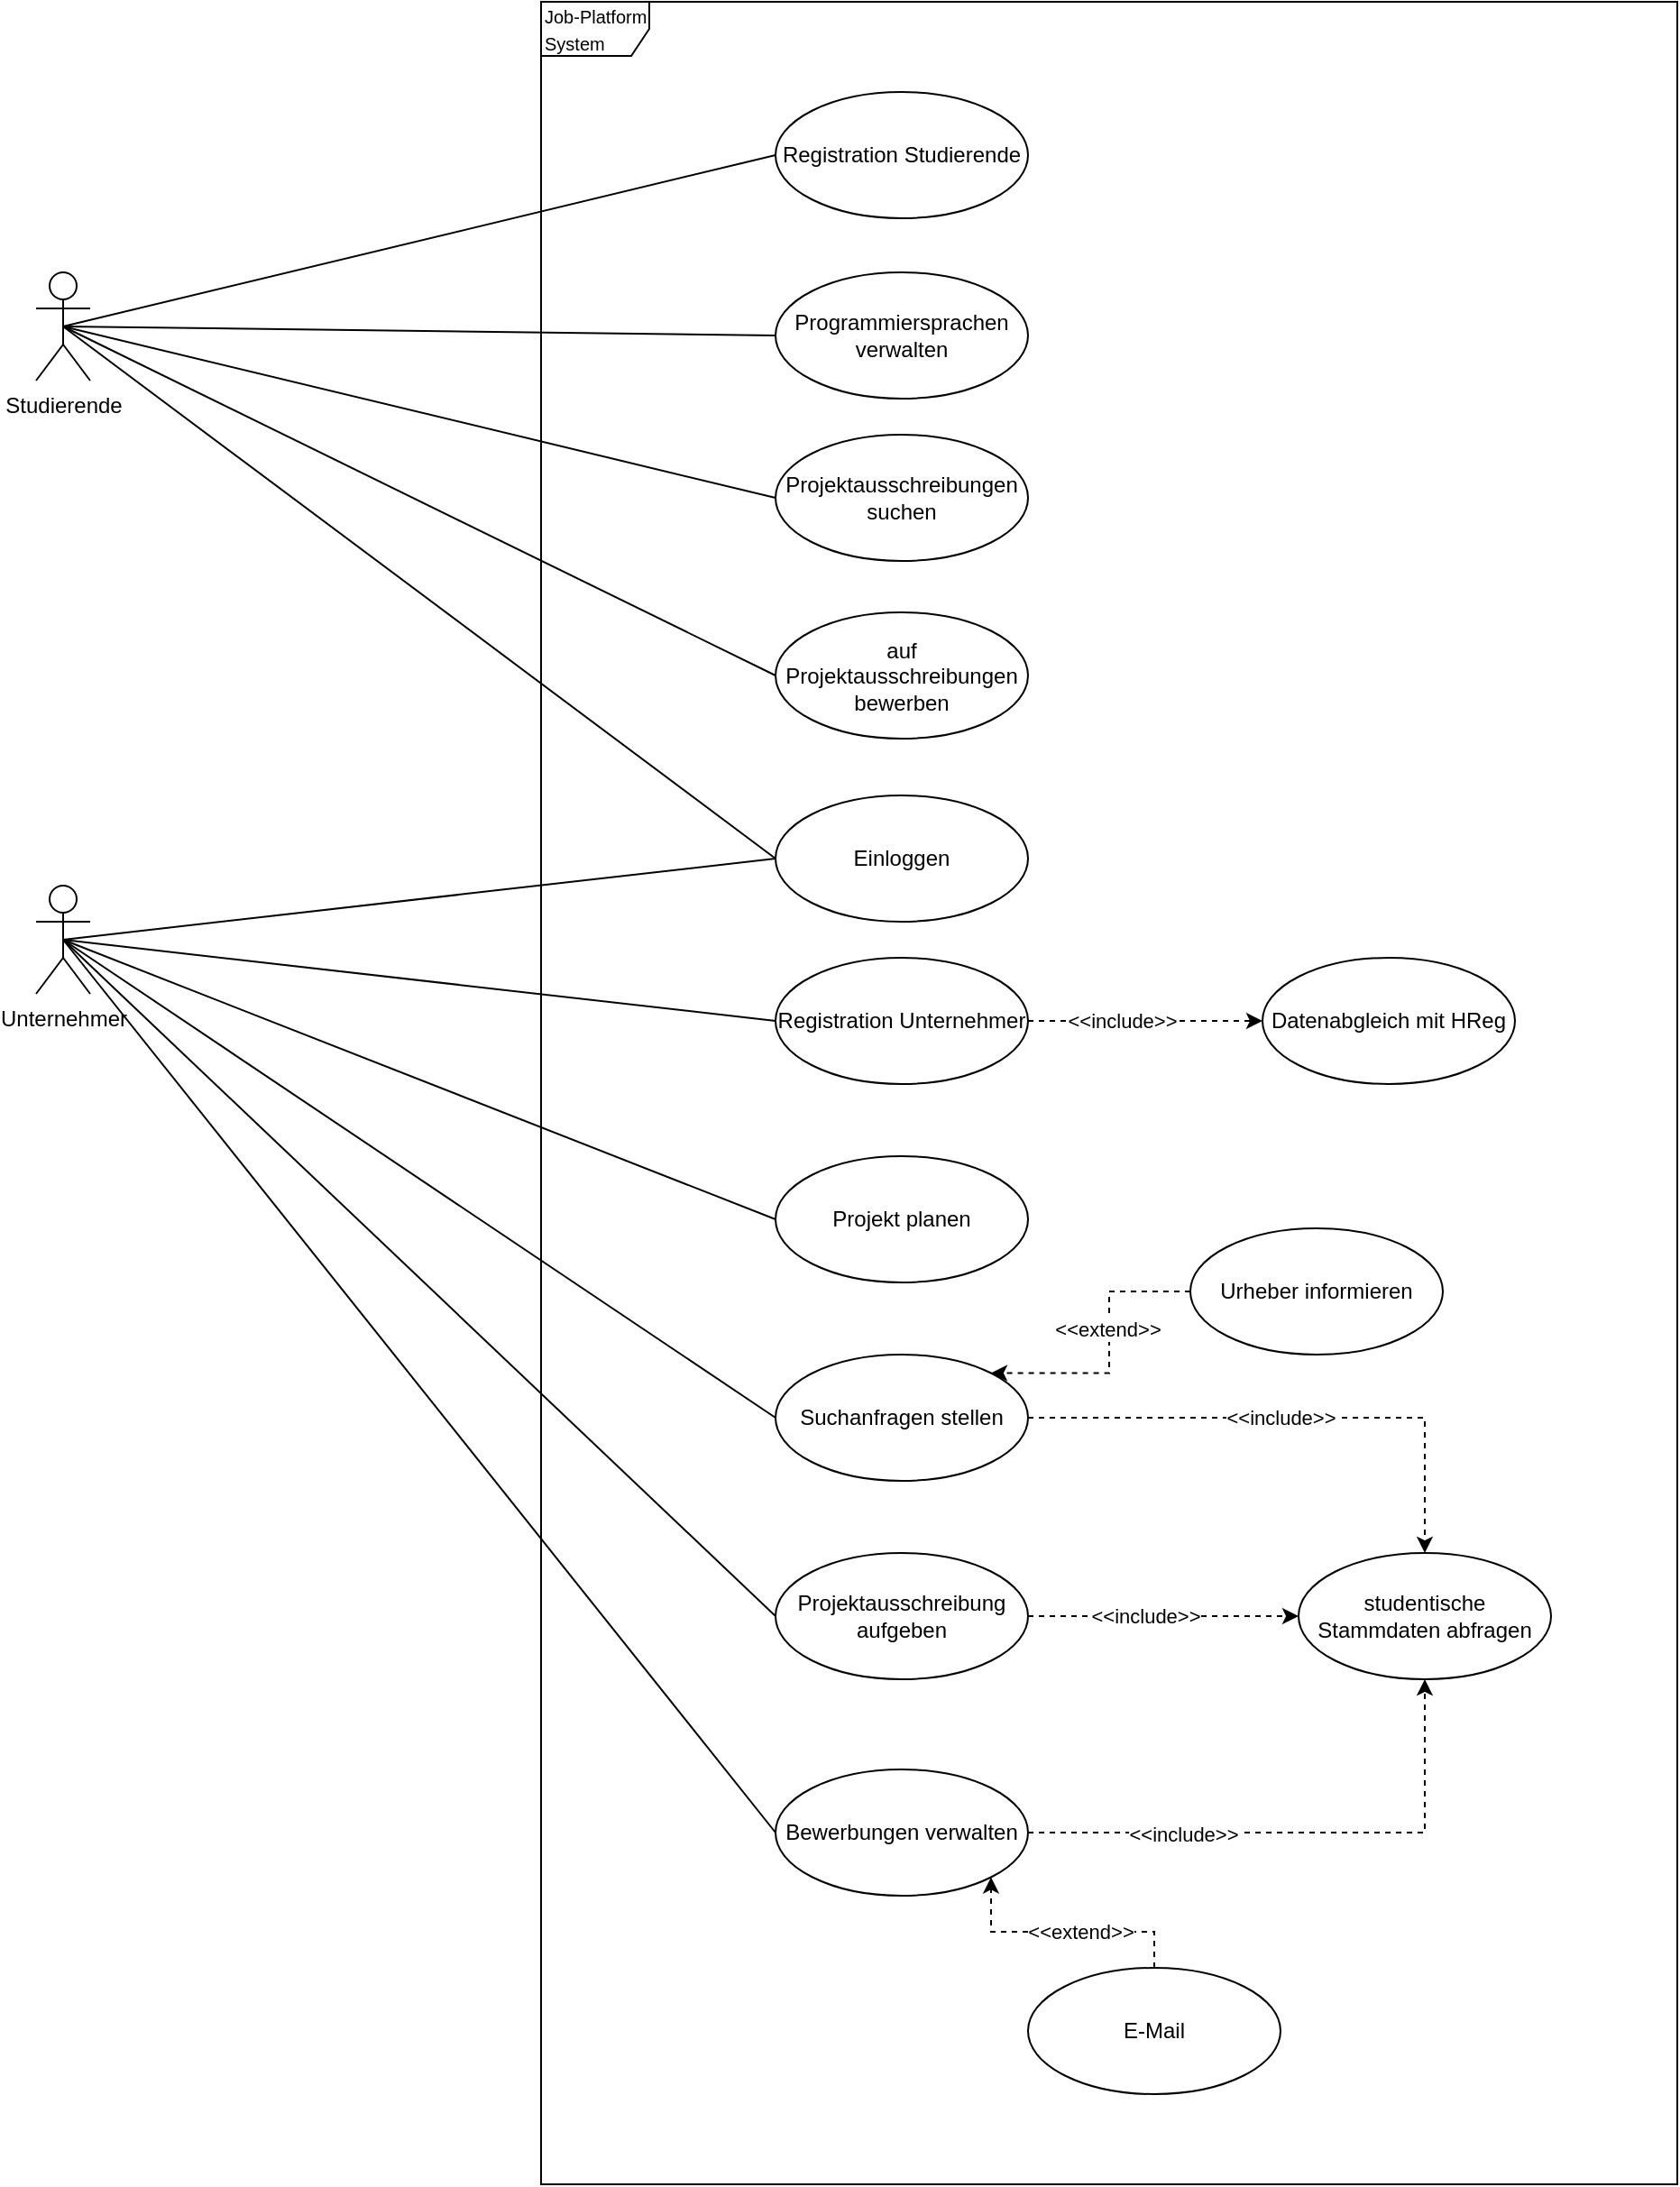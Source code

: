 <mxfile version="24.4.4" type="device">
  <diagram name="Seite-1" id="Anpg-bSpl1Ad8y-ejLDw">
    <mxGraphModel dx="2074" dy="1132" grid="1" gridSize="10" guides="1" tooltips="1" connect="1" arrows="1" fold="1" page="1" pageScale="1" pageWidth="1169" pageHeight="827" math="0" shadow="0">
      <root>
        <mxCell id="0" />
        <mxCell id="1" parent="0" />
        <mxCell id="4Frrn1-FG3sVfnj2RJAE-1" value="Studierende" style="shape=umlActor;verticalLabelPosition=bottom;verticalAlign=top;html=1;fontStyle=0" parent="1" vertex="1">
          <mxGeometry x="80" y="190" width="30" height="60" as="geometry" />
        </mxCell>
        <mxCell id="4Frrn1-FG3sVfnj2RJAE-2" value="Unternehmer" style="shape=umlActor;verticalLabelPosition=bottom;verticalAlign=top;html=1;" parent="1" vertex="1">
          <mxGeometry x="80" y="530" width="30" height="60" as="geometry" />
        </mxCell>
        <mxCell id="4Frrn1-FG3sVfnj2RJAE-3" value="&lt;font style=&quot;font-size: 10px;&quot;&gt;Job-Platform System&lt;/font&gt;" style="shape=umlFrame;whiteSpace=wrap;html=1;pointerEvents=0;align=left;" parent="1" vertex="1">
          <mxGeometry x="360" y="40" width="630" height="1210" as="geometry" />
        </mxCell>
        <mxCell id="4Frrn1-FG3sVfnj2RJAE-4" value="Registration Studierende" style="ellipse;whiteSpace=wrap;html=1;" parent="1" vertex="1">
          <mxGeometry x="490" y="90" width="140" height="70" as="geometry" />
        </mxCell>
        <mxCell id="4Frrn1-FG3sVfnj2RJAE-11" value="" style="edgeStyle=orthogonalEdgeStyle;rounded=0;orthogonalLoop=1;jettySize=auto;html=1;dashed=1;entryX=0;entryY=0.5;entryDx=0;entryDy=0;" parent="1" source="4Frrn1-FG3sVfnj2RJAE-7" target="4Frrn1-FG3sVfnj2RJAE-14" edge="1">
          <mxGeometry relative="1" as="geometry">
            <mxPoint x="740" y="465" as="targetPoint" />
          </mxGeometry>
        </mxCell>
        <mxCell id="4Frrn1-FG3sVfnj2RJAE-12" value="&amp;lt;&amp;lt;include&amp;gt;&amp;gt;" style="edgeLabel;html=1;align=center;verticalAlign=middle;resizable=0;points=[];" parent="4Frrn1-FG3sVfnj2RJAE-11" vertex="1" connectable="0">
          <mxGeometry x="-0.258" relative="1" as="geometry">
            <mxPoint x="4" as="offset" />
          </mxGeometry>
        </mxCell>
        <mxCell id="4Frrn1-FG3sVfnj2RJAE-7" value="Registration Unternehmer" style="ellipse;whiteSpace=wrap;html=1;" parent="1" vertex="1">
          <mxGeometry x="490" y="570" width="140" height="70" as="geometry" />
        </mxCell>
        <mxCell id="4Frrn1-FG3sVfnj2RJAE-8" value="" style="endArrow=none;html=1;rounded=0;entryX=0;entryY=0.5;entryDx=0;entryDy=0;exitX=0.5;exitY=0.5;exitDx=0;exitDy=0;exitPerimeter=0;" parent="1" source="4Frrn1-FG3sVfnj2RJAE-1" target="4Frrn1-FG3sVfnj2RJAE-4" edge="1">
          <mxGeometry width="50" height="50" relative="1" as="geometry">
            <mxPoint x="560" y="600" as="sourcePoint" />
            <mxPoint x="610" y="550" as="targetPoint" />
            <Array as="points" />
          </mxGeometry>
        </mxCell>
        <mxCell id="4Frrn1-FG3sVfnj2RJAE-9" value="" style="endArrow=none;html=1;rounded=0;entryX=0;entryY=0.5;entryDx=0;entryDy=0;exitX=0.5;exitY=0.5;exitDx=0;exitDy=0;exitPerimeter=0;" parent="1" source="4Frrn1-FG3sVfnj2RJAE-2" target="4Frrn1-FG3sVfnj2RJAE-7" edge="1">
          <mxGeometry width="50" height="50" relative="1" as="geometry">
            <mxPoint x="560" y="600" as="sourcePoint" />
            <mxPoint x="610" y="550" as="targetPoint" />
          </mxGeometry>
        </mxCell>
        <mxCell id="4Frrn1-FG3sVfnj2RJAE-14" value="Datenabgleich mit HReg" style="ellipse;whiteSpace=wrap;html=1;" parent="1" vertex="1">
          <mxGeometry x="760" y="570" width="140" height="70" as="geometry" />
        </mxCell>
        <mxCell id="4Frrn1-FG3sVfnj2RJAE-15" value="Einloggen" style="ellipse;whiteSpace=wrap;html=1;" parent="1" vertex="1">
          <mxGeometry x="490" y="480" width="140" height="70" as="geometry" />
        </mxCell>
        <mxCell id="4Frrn1-FG3sVfnj2RJAE-16" value="" style="endArrow=none;html=1;rounded=0;entryX=0;entryY=0.5;entryDx=0;entryDy=0;exitX=0.5;exitY=0.5;exitDx=0;exitDy=0;exitPerimeter=0;" parent="1" source="4Frrn1-FG3sVfnj2RJAE-2" target="4Frrn1-FG3sVfnj2RJAE-15" edge="1">
          <mxGeometry width="50" height="50" relative="1" as="geometry">
            <mxPoint x="120" y="270" as="sourcePoint" />
            <mxPoint x="610" y="550" as="targetPoint" />
          </mxGeometry>
        </mxCell>
        <mxCell id="4Frrn1-FG3sVfnj2RJAE-17" value="" style="endArrow=none;html=1;rounded=0;entryX=0;entryY=0.5;entryDx=0;entryDy=0;exitX=0.5;exitY=0.5;exitDx=0;exitDy=0;exitPerimeter=0;" parent="1" source="4Frrn1-FG3sVfnj2RJAE-1" target="4Frrn1-FG3sVfnj2RJAE-15" edge="1">
          <mxGeometry width="50" height="50" relative="1" as="geometry">
            <mxPoint x="120" y="130" as="sourcePoint" />
            <mxPoint x="610" y="550" as="targetPoint" />
          </mxGeometry>
        </mxCell>
        <mxCell id="4Frrn1-FG3sVfnj2RJAE-18" value="Programmiersprachen verwalten" style="ellipse;whiteSpace=wrap;html=1;" parent="1" vertex="1">
          <mxGeometry x="490" y="190" width="140" height="70" as="geometry" />
        </mxCell>
        <mxCell id="4Frrn1-FG3sVfnj2RJAE-19" value="" style="endArrow=none;html=1;rounded=0;exitX=0.5;exitY=0.5;exitDx=0;exitDy=0;exitPerimeter=0;entryX=0;entryY=0.5;entryDx=0;entryDy=0;" parent="1" source="4Frrn1-FG3sVfnj2RJAE-1" target="4Frrn1-FG3sVfnj2RJAE-18" edge="1">
          <mxGeometry width="50" height="50" relative="1" as="geometry">
            <mxPoint x="560" y="600" as="sourcePoint" />
            <mxPoint x="610" y="550" as="targetPoint" />
          </mxGeometry>
        </mxCell>
        <mxCell id="4Frrn1-FG3sVfnj2RJAE-20" value="studentische Stammdaten abfragen" style="ellipse;whiteSpace=wrap;html=1;" parent="1" vertex="1">
          <mxGeometry x="780" y="900" width="140" height="70" as="geometry" />
        </mxCell>
        <mxCell id="4Frrn1-FG3sVfnj2RJAE-26" value="" style="edgeStyle=orthogonalEdgeStyle;rounded=0;orthogonalLoop=1;jettySize=auto;html=1;entryX=0;entryY=0.5;entryDx=0;entryDy=0;dashed=1;" parent="1" source="4Frrn1-FG3sVfnj2RJAE-21" target="4Frrn1-FG3sVfnj2RJAE-20" edge="1">
          <mxGeometry relative="1" as="geometry">
            <mxPoint x="740" y="825" as="targetPoint" />
          </mxGeometry>
        </mxCell>
        <mxCell id="4Frrn1-FG3sVfnj2RJAE-33" value="&amp;lt;&amp;lt;include&amp;gt;&amp;gt;" style="edgeLabel;html=1;align=center;verticalAlign=middle;resizable=0;points=[];" parent="4Frrn1-FG3sVfnj2RJAE-26" vertex="1" connectable="0">
          <mxGeometry x="-0.139" relative="1" as="geometry">
            <mxPoint as="offset" />
          </mxGeometry>
        </mxCell>
        <mxCell id="4Frrn1-FG3sVfnj2RJAE-21" value="Projektausschreibung aufgeben" style="ellipse;whiteSpace=wrap;html=1;" parent="1" vertex="1">
          <mxGeometry x="490" y="900" width="140" height="70" as="geometry" />
        </mxCell>
        <mxCell id="4Frrn1-FG3sVfnj2RJAE-30" value="" style="edgeStyle=orthogonalEdgeStyle;rounded=0;orthogonalLoop=1;jettySize=auto;html=1;entryX=0.5;entryY=0;entryDx=0;entryDy=0;dashed=1;" parent="1" source="4Frrn1-FG3sVfnj2RJAE-22" target="4Frrn1-FG3sVfnj2RJAE-20" edge="1">
          <mxGeometry relative="1" as="geometry">
            <mxPoint x="740" y="935" as="targetPoint" />
          </mxGeometry>
        </mxCell>
        <mxCell id="4Frrn1-FG3sVfnj2RJAE-34" value="&amp;lt;&amp;lt;include&amp;gt;&amp;gt;" style="edgeLabel;html=1;align=center;verticalAlign=middle;resizable=0;points=[];" parent="4Frrn1-FG3sVfnj2RJAE-30" vertex="1" connectable="0">
          <mxGeometry x="-0.053" relative="1" as="geometry">
            <mxPoint as="offset" />
          </mxGeometry>
        </mxCell>
        <mxCell id="4Frrn1-FG3sVfnj2RJAE-22" value="Suchanfragen stellen" style="ellipse;whiteSpace=wrap;html=1;" parent="1" vertex="1">
          <mxGeometry x="490" y="790" width="140" height="70" as="geometry" />
        </mxCell>
        <mxCell id="4Frrn1-FG3sVfnj2RJAE-23" value="Projekt planen" style="ellipse;whiteSpace=wrap;html=1;" parent="1" vertex="1">
          <mxGeometry x="490" y="680" width="140" height="70" as="geometry" />
        </mxCell>
        <mxCell id="4Frrn1-FG3sVfnj2RJAE-32" value="" style="edgeStyle=orthogonalEdgeStyle;rounded=0;orthogonalLoop=1;jettySize=auto;html=1;entryX=0.5;entryY=1;entryDx=0;entryDy=0;dashed=1;" parent="1" source="4Frrn1-FG3sVfnj2RJAE-24" target="4Frrn1-FG3sVfnj2RJAE-20" edge="1">
          <mxGeometry relative="1" as="geometry">
            <mxPoint x="730" y="1055" as="targetPoint" />
          </mxGeometry>
        </mxCell>
        <mxCell id="4Frrn1-FG3sVfnj2RJAE-35" value="&amp;lt;&amp;lt;include&amp;gt;&amp;gt;" style="edgeLabel;html=1;align=center;verticalAlign=middle;resizable=0;points=[];" parent="4Frrn1-FG3sVfnj2RJAE-32" vertex="1" connectable="0">
          <mxGeometry x="-0.436" y="-1" relative="1" as="geometry">
            <mxPoint as="offset" />
          </mxGeometry>
        </mxCell>
        <mxCell id="4Frrn1-FG3sVfnj2RJAE-24" value="Bewerbungen verwalten" style="ellipse;whiteSpace=wrap;html=1;" parent="1" vertex="1">
          <mxGeometry x="490" y="1020" width="140" height="70" as="geometry" />
        </mxCell>
        <mxCell id="4Frrn1-FG3sVfnj2RJAE-38" value="" style="edgeStyle=orthogonalEdgeStyle;rounded=0;orthogonalLoop=1;jettySize=auto;html=1;dashed=1;entryX=1;entryY=0;entryDx=0;entryDy=0;" parent="1" source="4Frrn1-FG3sVfnj2RJAE-36" target="4Frrn1-FG3sVfnj2RJAE-22" edge="1">
          <mxGeometry relative="1" as="geometry">
            <mxPoint x="650" y="755" as="targetPoint" />
          </mxGeometry>
        </mxCell>
        <mxCell id="4Frrn1-FG3sVfnj2RJAE-39" value="&amp;lt;&amp;lt;extend&amp;gt;&amp;gt;" style="edgeLabel;html=1;align=center;verticalAlign=middle;resizable=0;points=[];" parent="4Frrn1-FG3sVfnj2RJAE-38" vertex="1" connectable="0">
          <mxGeometry x="-0.152" y="-1" relative="1" as="geometry">
            <mxPoint as="offset" />
          </mxGeometry>
        </mxCell>
        <mxCell id="4Frrn1-FG3sVfnj2RJAE-36" value="Urheber informieren" style="ellipse;whiteSpace=wrap;html=1;" parent="1" vertex="1">
          <mxGeometry x="720" y="720" width="140" height="70" as="geometry" />
        </mxCell>
        <mxCell id="4Frrn1-FG3sVfnj2RJAE-42" value="" style="edgeStyle=orthogonalEdgeStyle;rounded=0;orthogonalLoop=1;jettySize=auto;html=1;entryX=1;entryY=1;entryDx=0;entryDy=0;dashed=1;" parent="1" source="4Frrn1-FG3sVfnj2RJAE-40" target="4Frrn1-FG3sVfnj2RJAE-24" edge="1">
          <mxGeometry relative="1" as="geometry">
            <mxPoint x="550" y="1165" as="targetPoint" />
          </mxGeometry>
        </mxCell>
        <mxCell id="4Frrn1-FG3sVfnj2RJAE-43" value="&amp;lt;&amp;lt;extend&amp;gt;&amp;gt;" style="edgeLabel;html=1;align=center;verticalAlign=middle;resizable=0;points=[];" parent="4Frrn1-FG3sVfnj2RJAE-42" vertex="1" connectable="0">
          <mxGeometry x="-0.133" relative="1" as="geometry">
            <mxPoint as="offset" />
          </mxGeometry>
        </mxCell>
        <mxCell id="4Frrn1-FG3sVfnj2RJAE-40" value="E-Mail" style="ellipse;whiteSpace=wrap;html=1;" parent="1" vertex="1">
          <mxGeometry x="630" y="1130" width="140" height="70" as="geometry" />
        </mxCell>
        <mxCell id="4Frrn1-FG3sVfnj2RJAE-44" value="" style="endArrow=none;html=1;rounded=0;exitX=0.5;exitY=0.5;exitDx=0;exitDy=0;exitPerimeter=0;entryX=0;entryY=0.5;entryDx=0;entryDy=0;" parent="1" source="4Frrn1-FG3sVfnj2RJAE-2" target="4Frrn1-FG3sVfnj2RJAE-23" edge="1">
          <mxGeometry width="50" height="50" relative="1" as="geometry">
            <mxPoint x="560" y="600" as="sourcePoint" />
            <mxPoint x="610" y="550" as="targetPoint" />
          </mxGeometry>
        </mxCell>
        <mxCell id="4Frrn1-FG3sVfnj2RJAE-45" value="" style="endArrow=none;html=1;rounded=0;exitX=0.5;exitY=0.5;exitDx=0;exitDy=0;exitPerimeter=0;entryX=0;entryY=0.5;entryDx=0;entryDy=0;" parent="1" source="4Frrn1-FG3sVfnj2RJAE-2" target="4Frrn1-FG3sVfnj2RJAE-22" edge="1">
          <mxGeometry width="50" height="50" relative="1" as="geometry">
            <mxPoint x="560" y="600" as="sourcePoint" />
            <mxPoint x="610" y="550" as="targetPoint" />
          </mxGeometry>
        </mxCell>
        <mxCell id="4Frrn1-FG3sVfnj2RJAE-46" value="" style="endArrow=none;html=1;rounded=0;exitX=0.5;exitY=0.5;exitDx=0;exitDy=0;exitPerimeter=0;entryX=0;entryY=0.5;entryDx=0;entryDy=0;" parent="1" source="4Frrn1-FG3sVfnj2RJAE-2" target="4Frrn1-FG3sVfnj2RJAE-21" edge="1">
          <mxGeometry width="50" height="50" relative="1" as="geometry">
            <mxPoint x="560" y="600" as="sourcePoint" />
            <mxPoint x="610" y="550" as="targetPoint" />
          </mxGeometry>
        </mxCell>
        <mxCell id="4Frrn1-FG3sVfnj2RJAE-47" value="" style="endArrow=none;html=1;rounded=0;exitX=0.5;exitY=0.5;exitDx=0;exitDy=0;exitPerimeter=0;entryX=0;entryY=0.5;entryDx=0;entryDy=0;" parent="1" source="4Frrn1-FG3sVfnj2RJAE-2" target="4Frrn1-FG3sVfnj2RJAE-24" edge="1">
          <mxGeometry width="50" height="50" relative="1" as="geometry">
            <mxPoint x="560" y="600" as="sourcePoint" />
            <mxPoint x="610" y="550" as="targetPoint" />
          </mxGeometry>
        </mxCell>
        <mxCell id="ft7f1mX-PrzhP0e_UcY8-1" value="Projektausschreibungen suchen" style="ellipse;whiteSpace=wrap;html=1;" vertex="1" parent="1">
          <mxGeometry x="490" y="280" width="140" height="70" as="geometry" />
        </mxCell>
        <mxCell id="ft7f1mX-PrzhP0e_UcY8-2" value="auf Projektausschreibungen bewerben" style="ellipse;whiteSpace=wrap;html=1;" vertex="1" parent="1">
          <mxGeometry x="490" y="378.5" width="140" height="70" as="geometry" />
        </mxCell>
        <mxCell id="ft7f1mX-PrzhP0e_UcY8-3" value="" style="endArrow=none;html=1;rounded=0;exitX=0.5;exitY=0.5;exitDx=0;exitDy=0;exitPerimeter=0;entryX=0;entryY=0.5;entryDx=0;entryDy=0;" edge="1" parent="1" source="4Frrn1-FG3sVfnj2RJAE-1" target="ft7f1mX-PrzhP0e_UcY8-1">
          <mxGeometry width="50" height="50" relative="1" as="geometry">
            <mxPoint x="560" y="580" as="sourcePoint" />
            <mxPoint x="610" y="530" as="targetPoint" />
          </mxGeometry>
        </mxCell>
        <mxCell id="ft7f1mX-PrzhP0e_UcY8-4" value="" style="endArrow=none;html=1;rounded=0;exitX=0.5;exitY=0.5;exitDx=0;exitDy=0;exitPerimeter=0;entryX=0;entryY=0.5;entryDx=0;entryDy=0;" edge="1" parent="1" source="4Frrn1-FG3sVfnj2RJAE-1" target="ft7f1mX-PrzhP0e_UcY8-2">
          <mxGeometry width="50" height="50" relative="1" as="geometry">
            <mxPoint x="560" y="580" as="sourcePoint" />
            <mxPoint x="610" y="530" as="targetPoint" />
          </mxGeometry>
        </mxCell>
      </root>
    </mxGraphModel>
  </diagram>
</mxfile>
